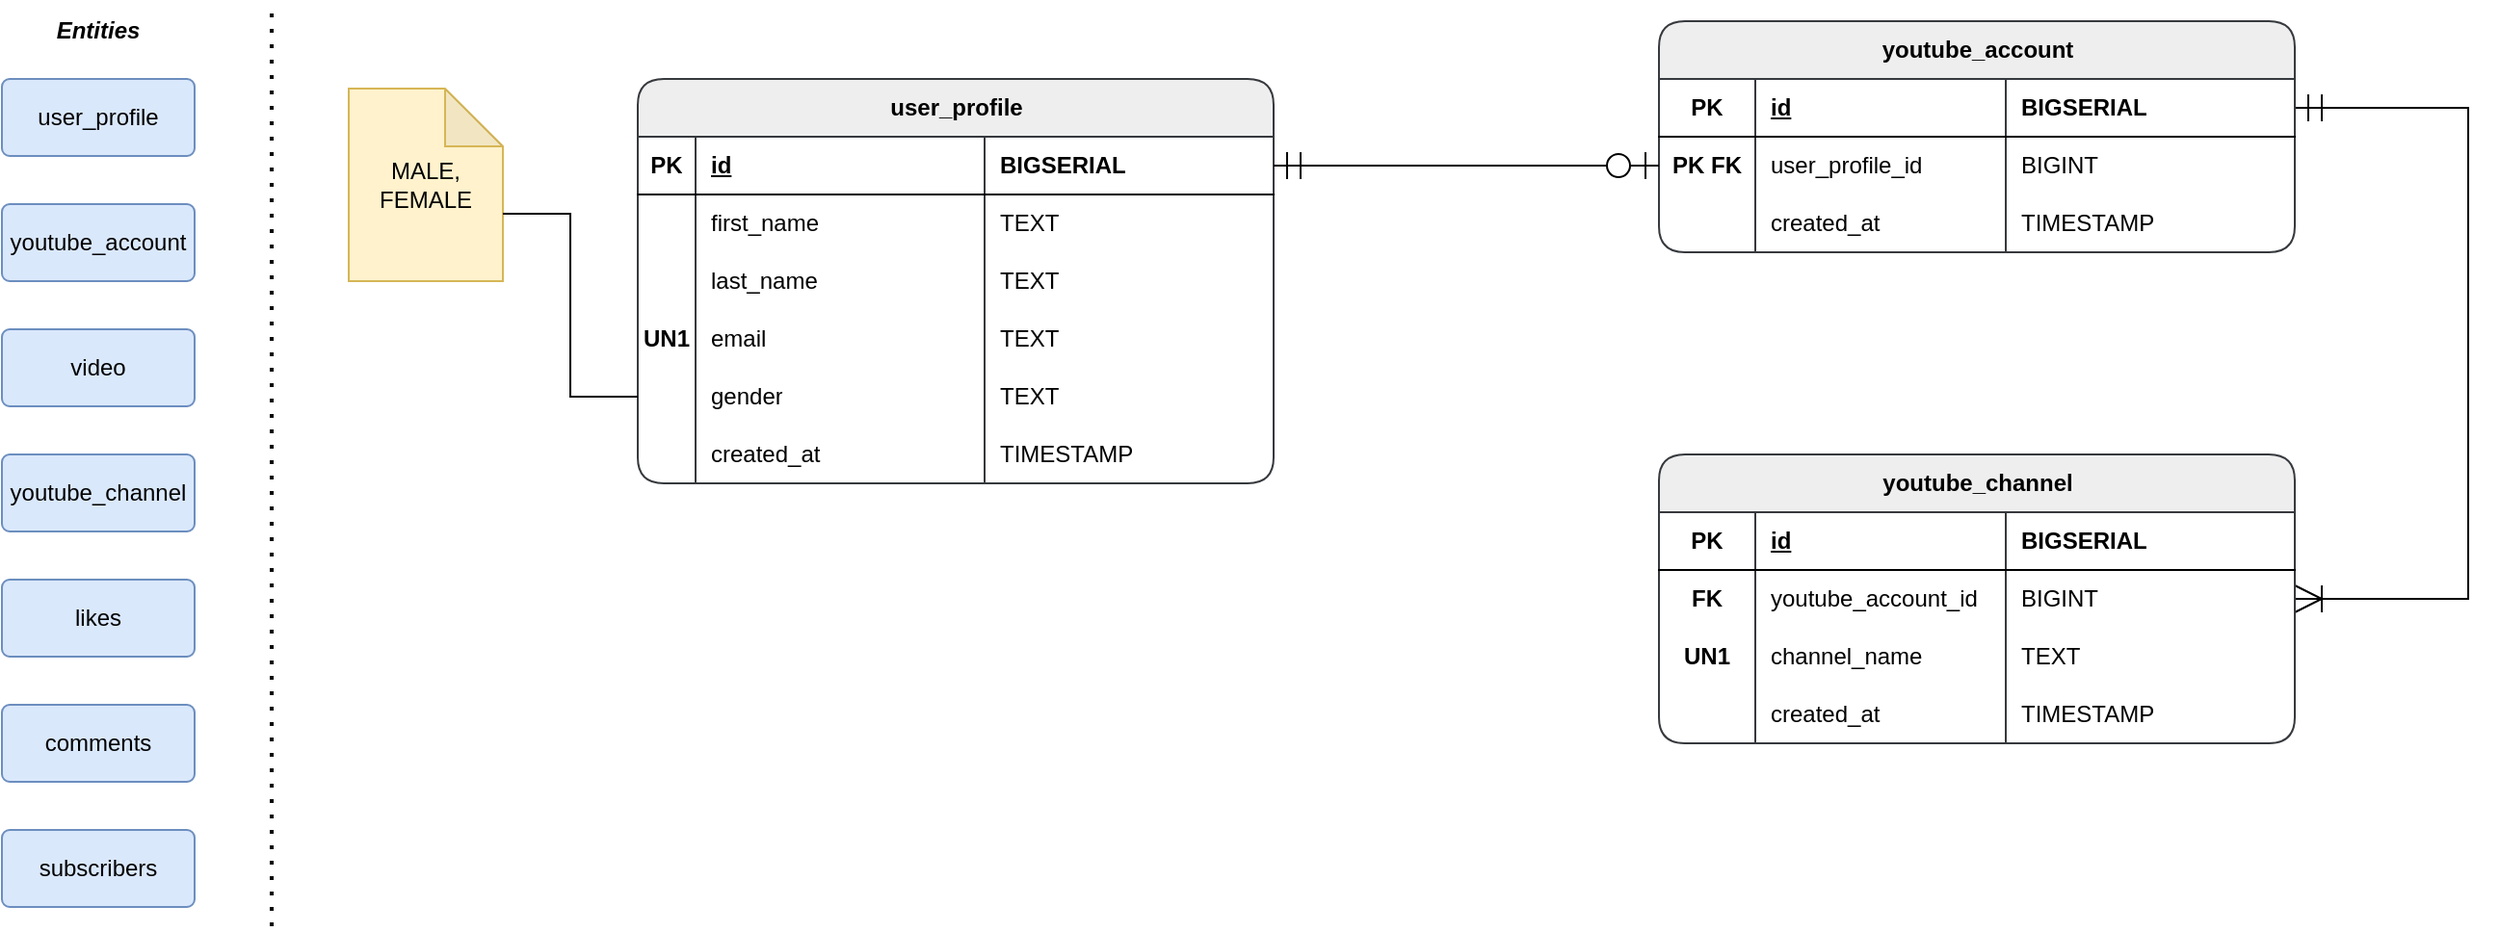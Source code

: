 <mxfile version="21.0.6" type="github">
  <diagram name="Page-1" id="ASHeZef-ueEMWbF17YNs">
    <mxGraphModel dx="1434" dy="788" grid="1" gridSize="10" guides="1" tooltips="1" connect="1" arrows="1" fold="1" page="1" pageScale="1" pageWidth="850" pageHeight="1100" math="0" shadow="0">
      <root>
        <mxCell id="0" />
        <mxCell id="1" parent="0" />
        <mxCell id="vtdP-ce8HyhgC2M-WGXJ-1" value="user_profile" style="rounded=1;arcSize=10;whiteSpace=wrap;html=1;align=center;fillColor=#dae8fc;strokeColor=#6c8ebf;" vertex="1" parent="1">
          <mxGeometry x="40" y="80" width="100" height="40" as="geometry" />
        </mxCell>
        <mxCell id="vtdP-ce8HyhgC2M-WGXJ-2" value="youtube_account" style="rounded=1;arcSize=10;whiteSpace=wrap;html=1;align=center;fillColor=#dae8fc;strokeColor=#6c8ebf;" vertex="1" parent="1">
          <mxGeometry x="40" y="145" width="100" height="40" as="geometry" />
        </mxCell>
        <mxCell id="vtdP-ce8HyhgC2M-WGXJ-3" value="video" style="rounded=1;arcSize=10;whiteSpace=wrap;html=1;align=center;fillColor=#dae8fc;strokeColor=#6c8ebf;" vertex="1" parent="1">
          <mxGeometry x="40" y="210" width="100" height="40" as="geometry" />
        </mxCell>
        <mxCell id="vtdP-ce8HyhgC2M-WGXJ-4" value="youtube_channel" style="rounded=1;arcSize=10;whiteSpace=wrap;html=1;align=center;fillColor=#dae8fc;strokeColor=#6c8ebf;" vertex="1" parent="1">
          <mxGeometry x="40" y="275" width="100" height="40" as="geometry" />
        </mxCell>
        <mxCell id="vtdP-ce8HyhgC2M-WGXJ-5" value="likes" style="rounded=1;arcSize=10;whiteSpace=wrap;html=1;align=center;fillColor=#dae8fc;strokeColor=#6c8ebf;" vertex="1" parent="1">
          <mxGeometry x="40" y="340" width="100" height="40" as="geometry" />
        </mxCell>
        <mxCell id="vtdP-ce8HyhgC2M-WGXJ-6" value="comments" style="rounded=1;arcSize=10;whiteSpace=wrap;html=1;align=center;fillColor=#dae8fc;strokeColor=#6c8ebf;" vertex="1" parent="1">
          <mxGeometry x="40" y="405" width="100" height="40" as="geometry" />
        </mxCell>
        <mxCell id="vtdP-ce8HyhgC2M-WGXJ-7" value="subscribers" style="rounded=1;arcSize=10;whiteSpace=wrap;html=1;align=center;fillColor=#dae8fc;strokeColor=#6c8ebf;" vertex="1" parent="1">
          <mxGeometry x="40" y="470" width="100" height="40" as="geometry" />
        </mxCell>
        <mxCell id="vtdP-ce8HyhgC2M-WGXJ-8" value="user_profile" style="shape=table;startSize=30;container=1;collapsible=1;childLayout=tableLayout;fixedRows=1;rowLines=0;fontStyle=1;align=center;resizeLast=1;html=1;rounded=1;fillColor=#eeeeee;strokeColor=#36393d;" vertex="1" parent="1">
          <mxGeometry x="370" y="80" width="330" height="210" as="geometry">
            <mxRectangle x="440" y="20" width="110" height="30" as="alternateBounds" />
          </mxGeometry>
        </mxCell>
        <mxCell id="vtdP-ce8HyhgC2M-WGXJ-9" value="" style="shape=tableRow;horizontal=0;startSize=0;swimlaneHead=0;swimlaneBody=0;fillColor=none;collapsible=0;dropTarget=0;points=[[0,0.5],[1,0.5]];portConstraint=eastwest;top=0;left=0;right=0;bottom=1;" vertex="1" parent="vtdP-ce8HyhgC2M-WGXJ-8">
          <mxGeometry y="30" width="330" height="30" as="geometry" />
        </mxCell>
        <mxCell id="vtdP-ce8HyhgC2M-WGXJ-10" value="PK" style="shape=partialRectangle;connectable=0;fillColor=none;top=0;left=0;bottom=0;right=0;fontStyle=1;overflow=hidden;whiteSpace=wrap;html=1;" vertex="1" parent="vtdP-ce8HyhgC2M-WGXJ-9">
          <mxGeometry width="30" height="30" as="geometry">
            <mxRectangle width="30" height="30" as="alternateBounds" />
          </mxGeometry>
        </mxCell>
        <mxCell id="vtdP-ce8HyhgC2M-WGXJ-11" value="id" style="shape=partialRectangle;connectable=0;fillColor=none;top=0;left=0;bottom=0;right=0;align=left;spacingLeft=6;fontStyle=5;overflow=hidden;whiteSpace=wrap;html=1;" vertex="1" parent="vtdP-ce8HyhgC2M-WGXJ-9">
          <mxGeometry x="30" width="150" height="30" as="geometry">
            <mxRectangle width="150" height="30" as="alternateBounds" />
          </mxGeometry>
        </mxCell>
        <mxCell id="vtdP-ce8HyhgC2M-WGXJ-27" value="BIGSERIAL" style="shape=partialRectangle;connectable=0;fillColor=none;top=0;left=0;bottom=0;right=0;align=left;spacingLeft=6;fontStyle=1;overflow=hidden;whiteSpace=wrap;html=1;strokeColor=inherit;" vertex="1" parent="vtdP-ce8HyhgC2M-WGXJ-9">
          <mxGeometry x="180" width="150" height="30" as="geometry">
            <mxRectangle width="150" height="30" as="alternateBounds" />
          </mxGeometry>
        </mxCell>
        <mxCell id="vtdP-ce8HyhgC2M-WGXJ-12" value="" style="shape=tableRow;horizontal=0;startSize=0;swimlaneHead=0;swimlaneBody=0;fillColor=none;collapsible=0;dropTarget=0;points=[[0,0.5],[1,0.5]];portConstraint=eastwest;top=0;left=0;right=0;bottom=0;" vertex="1" parent="vtdP-ce8HyhgC2M-WGXJ-8">
          <mxGeometry y="60" width="330" height="30" as="geometry" />
        </mxCell>
        <mxCell id="vtdP-ce8HyhgC2M-WGXJ-13" value="" style="shape=partialRectangle;connectable=0;fillColor=none;top=0;left=0;bottom=0;right=0;editable=1;overflow=hidden;whiteSpace=wrap;html=1;" vertex="1" parent="vtdP-ce8HyhgC2M-WGXJ-12">
          <mxGeometry width="30" height="30" as="geometry">
            <mxRectangle width="30" height="30" as="alternateBounds" />
          </mxGeometry>
        </mxCell>
        <mxCell id="vtdP-ce8HyhgC2M-WGXJ-14" value="first_name" style="shape=partialRectangle;connectable=0;fillColor=none;top=0;left=0;bottom=0;right=0;align=left;spacingLeft=6;overflow=hidden;whiteSpace=wrap;html=1;" vertex="1" parent="vtdP-ce8HyhgC2M-WGXJ-12">
          <mxGeometry x="30" width="150" height="30" as="geometry">
            <mxRectangle width="150" height="30" as="alternateBounds" />
          </mxGeometry>
        </mxCell>
        <mxCell id="vtdP-ce8HyhgC2M-WGXJ-28" value="TEXT" style="shape=partialRectangle;connectable=0;fillColor=none;top=0;left=0;bottom=0;right=0;align=left;spacingLeft=6;overflow=hidden;whiteSpace=wrap;html=1;" vertex="1" parent="vtdP-ce8HyhgC2M-WGXJ-12">
          <mxGeometry x="180" width="150" height="30" as="geometry">
            <mxRectangle width="150" height="30" as="alternateBounds" />
          </mxGeometry>
        </mxCell>
        <mxCell id="vtdP-ce8HyhgC2M-WGXJ-15" value="" style="shape=tableRow;horizontal=0;startSize=0;swimlaneHead=0;swimlaneBody=0;fillColor=none;collapsible=0;dropTarget=0;points=[[0,0.5],[1,0.5]];portConstraint=eastwest;top=0;left=0;right=0;bottom=0;" vertex="1" parent="vtdP-ce8HyhgC2M-WGXJ-8">
          <mxGeometry y="90" width="330" height="30" as="geometry" />
        </mxCell>
        <mxCell id="vtdP-ce8HyhgC2M-WGXJ-16" value="" style="shape=partialRectangle;connectable=0;fillColor=none;top=0;left=0;bottom=0;right=0;editable=1;overflow=hidden;whiteSpace=wrap;html=1;" vertex="1" parent="vtdP-ce8HyhgC2M-WGXJ-15">
          <mxGeometry width="30" height="30" as="geometry">
            <mxRectangle width="30" height="30" as="alternateBounds" />
          </mxGeometry>
        </mxCell>
        <mxCell id="vtdP-ce8HyhgC2M-WGXJ-17" value="last_name" style="shape=partialRectangle;connectable=0;fillColor=none;top=0;left=0;bottom=0;right=0;align=left;spacingLeft=6;overflow=hidden;whiteSpace=wrap;html=1;" vertex="1" parent="vtdP-ce8HyhgC2M-WGXJ-15">
          <mxGeometry x="30" width="150" height="30" as="geometry">
            <mxRectangle width="150" height="30" as="alternateBounds" />
          </mxGeometry>
        </mxCell>
        <mxCell id="vtdP-ce8HyhgC2M-WGXJ-29" value="TEXT" style="shape=partialRectangle;connectable=0;fillColor=none;top=0;left=0;bottom=0;right=0;align=left;spacingLeft=6;overflow=hidden;whiteSpace=wrap;html=1;" vertex="1" parent="vtdP-ce8HyhgC2M-WGXJ-15">
          <mxGeometry x="180" width="150" height="30" as="geometry">
            <mxRectangle width="150" height="30" as="alternateBounds" />
          </mxGeometry>
        </mxCell>
        <mxCell id="vtdP-ce8HyhgC2M-WGXJ-18" value="" style="shape=tableRow;horizontal=0;startSize=0;swimlaneHead=0;swimlaneBody=0;fillColor=none;collapsible=0;dropTarget=0;points=[[0,0.5],[1,0.5]];portConstraint=eastwest;top=0;left=0;right=0;bottom=0;" vertex="1" parent="vtdP-ce8HyhgC2M-WGXJ-8">
          <mxGeometry y="120" width="330" height="30" as="geometry" />
        </mxCell>
        <mxCell id="vtdP-ce8HyhgC2M-WGXJ-19" value="UN1" style="shape=partialRectangle;connectable=0;fillColor=none;top=0;left=0;bottom=0;right=0;editable=1;overflow=hidden;whiteSpace=wrap;html=1;fontStyle=1" vertex="1" parent="vtdP-ce8HyhgC2M-WGXJ-18">
          <mxGeometry width="30" height="30" as="geometry">
            <mxRectangle width="30" height="30" as="alternateBounds" />
          </mxGeometry>
        </mxCell>
        <mxCell id="vtdP-ce8HyhgC2M-WGXJ-20" value="email" style="shape=partialRectangle;connectable=0;fillColor=none;top=0;left=0;bottom=0;right=0;align=left;spacingLeft=6;overflow=hidden;whiteSpace=wrap;html=1;" vertex="1" parent="vtdP-ce8HyhgC2M-WGXJ-18">
          <mxGeometry x="30" width="150" height="30" as="geometry">
            <mxRectangle width="150" height="30" as="alternateBounds" />
          </mxGeometry>
        </mxCell>
        <mxCell id="vtdP-ce8HyhgC2M-WGXJ-30" value="TEXT" style="shape=partialRectangle;connectable=0;fillColor=none;top=0;left=0;bottom=0;right=0;align=left;spacingLeft=6;overflow=hidden;whiteSpace=wrap;html=1;" vertex="1" parent="vtdP-ce8HyhgC2M-WGXJ-18">
          <mxGeometry x="180" width="150" height="30" as="geometry">
            <mxRectangle width="150" height="30" as="alternateBounds" />
          </mxGeometry>
        </mxCell>
        <mxCell id="vtdP-ce8HyhgC2M-WGXJ-21" style="shape=tableRow;horizontal=0;startSize=0;swimlaneHead=0;swimlaneBody=0;fillColor=none;collapsible=0;dropTarget=0;points=[[0,0.5],[1,0.5]];portConstraint=eastwest;top=0;left=0;right=0;bottom=0;" vertex="1" parent="vtdP-ce8HyhgC2M-WGXJ-8">
          <mxGeometry y="150" width="330" height="30" as="geometry" />
        </mxCell>
        <mxCell id="vtdP-ce8HyhgC2M-WGXJ-22" style="shape=partialRectangle;connectable=0;fillColor=none;top=0;left=0;bottom=0;right=0;editable=1;overflow=hidden;whiteSpace=wrap;html=1;" vertex="1" parent="vtdP-ce8HyhgC2M-WGXJ-21">
          <mxGeometry width="30" height="30" as="geometry">
            <mxRectangle width="30" height="30" as="alternateBounds" />
          </mxGeometry>
        </mxCell>
        <mxCell id="vtdP-ce8HyhgC2M-WGXJ-23" value="gender" style="shape=partialRectangle;connectable=0;fillColor=none;top=0;left=0;bottom=0;right=0;align=left;spacingLeft=6;overflow=hidden;whiteSpace=wrap;html=1;" vertex="1" parent="vtdP-ce8HyhgC2M-WGXJ-21">
          <mxGeometry x="30" width="150" height="30" as="geometry">
            <mxRectangle width="150" height="30" as="alternateBounds" />
          </mxGeometry>
        </mxCell>
        <mxCell id="vtdP-ce8HyhgC2M-WGXJ-31" value="TEXT" style="shape=partialRectangle;connectable=0;fillColor=none;top=0;left=0;bottom=0;right=0;align=left;spacingLeft=6;overflow=hidden;whiteSpace=wrap;html=1;" vertex="1" parent="vtdP-ce8HyhgC2M-WGXJ-21">
          <mxGeometry x="180" width="150" height="30" as="geometry">
            <mxRectangle width="150" height="30" as="alternateBounds" />
          </mxGeometry>
        </mxCell>
        <mxCell id="vtdP-ce8HyhgC2M-WGXJ-24" style="shape=tableRow;horizontal=0;startSize=0;swimlaneHead=0;swimlaneBody=0;fillColor=none;collapsible=0;dropTarget=0;points=[[0,0.5],[1,0.5]];portConstraint=eastwest;top=0;left=0;right=0;bottom=0;" vertex="1" parent="vtdP-ce8HyhgC2M-WGXJ-8">
          <mxGeometry y="180" width="330" height="30" as="geometry" />
        </mxCell>
        <mxCell id="vtdP-ce8HyhgC2M-WGXJ-25" style="shape=partialRectangle;connectable=0;fillColor=none;top=0;left=0;bottom=0;right=0;editable=1;overflow=hidden;whiteSpace=wrap;html=1;" vertex="1" parent="vtdP-ce8HyhgC2M-WGXJ-24">
          <mxGeometry width="30" height="30" as="geometry">
            <mxRectangle width="30" height="30" as="alternateBounds" />
          </mxGeometry>
        </mxCell>
        <mxCell id="vtdP-ce8HyhgC2M-WGXJ-26" value="created_at" style="shape=partialRectangle;connectable=0;fillColor=none;top=0;left=0;bottom=0;right=0;align=left;spacingLeft=6;overflow=hidden;whiteSpace=wrap;html=1;" vertex="1" parent="vtdP-ce8HyhgC2M-WGXJ-24">
          <mxGeometry x="30" width="150" height="30" as="geometry">
            <mxRectangle width="150" height="30" as="alternateBounds" />
          </mxGeometry>
        </mxCell>
        <mxCell id="vtdP-ce8HyhgC2M-WGXJ-32" value="TIMESTAMP" style="shape=partialRectangle;connectable=0;fillColor=none;top=0;left=0;bottom=0;right=0;align=left;spacingLeft=6;overflow=hidden;whiteSpace=wrap;html=1;" vertex="1" parent="vtdP-ce8HyhgC2M-WGXJ-24">
          <mxGeometry x="180" width="150" height="30" as="geometry">
            <mxRectangle width="150" height="30" as="alternateBounds" />
          </mxGeometry>
        </mxCell>
        <mxCell id="vtdP-ce8HyhgC2M-WGXJ-33" value="MALE, FEMALE" style="shape=note;whiteSpace=wrap;html=1;backgroundOutline=1;darkOpacity=0.05;fillColor=#fff2cc;strokeColor=#d6b656;" vertex="1" parent="1">
          <mxGeometry x="220" y="85" width="80" height="100" as="geometry" />
        </mxCell>
        <mxCell id="vtdP-ce8HyhgC2M-WGXJ-34" style="edgeStyle=orthogonalEdgeStyle;rounded=0;orthogonalLoop=1;jettySize=auto;html=1;exitX=0;exitY=0.5;exitDx=0;exitDy=0;entryX=0;entryY=0;entryDx=80;entryDy=65;entryPerimeter=0;endArrow=none;endFill=0;" edge="1" parent="1" source="vtdP-ce8HyhgC2M-WGXJ-21" target="vtdP-ce8HyhgC2M-WGXJ-33">
          <mxGeometry relative="1" as="geometry" />
        </mxCell>
        <mxCell id="vtdP-ce8HyhgC2M-WGXJ-35" value="" style="endArrow=none;dashed=1;html=1;dashPattern=1 3;strokeWidth=2;rounded=0;" edge="1" parent="1">
          <mxGeometry width="50" height="50" relative="1" as="geometry">
            <mxPoint x="180" y="520" as="sourcePoint" />
            <mxPoint x="180" y="40" as="targetPoint" />
          </mxGeometry>
        </mxCell>
        <mxCell id="vtdP-ce8HyhgC2M-WGXJ-36" value="&lt;b&gt;&lt;i&gt;Entities&lt;/i&gt;&lt;/b&gt;" style="text;html=1;strokeColor=none;fillColor=none;align=center;verticalAlign=middle;whiteSpace=wrap;rounded=0;" vertex="1" parent="1">
          <mxGeometry x="60" y="40" width="60" height="30" as="geometry" />
        </mxCell>
        <mxCell id="vtdP-ce8HyhgC2M-WGXJ-80" style="edgeStyle=orthogonalEdgeStyle;rounded=0;orthogonalLoop=1;jettySize=auto;html=1;entryX=1;entryY=0.5;entryDx=0;entryDy=0;endArrow=ERoneToMany;endFill=0;exitX=1;exitY=0.5;exitDx=0;exitDy=0;endSize=12;startArrow=ERmandOne;startFill=0;startSize=12;" edge="1" parent="1" source="vtdP-ce8HyhgC2M-WGXJ-38" target="vtdP-ce8HyhgC2M-WGXJ-67">
          <mxGeometry relative="1" as="geometry">
            <mxPoint x="1045" y="260" as="targetPoint" />
            <Array as="points">
              <mxPoint x="1320" y="95" />
              <mxPoint x="1320" y="350" />
            </Array>
          </mxGeometry>
        </mxCell>
        <mxCell id="vtdP-ce8HyhgC2M-WGXJ-37" value="youtube_account" style="shape=table;startSize=30;container=1;collapsible=1;childLayout=tableLayout;fixedRows=1;rowLines=0;fontStyle=1;align=center;resizeLast=1;html=1;rounded=1;fillColor=#eeeeee;strokeColor=#36393d;" vertex="1" parent="1">
          <mxGeometry x="900" y="50" width="330" height="120" as="geometry">
            <mxRectangle x="440" y="20" width="110" height="30" as="alternateBounds" />
          </mxGeometry>
        </mxCell>
        <mxCell id="vtdP-ce8HyhgC2M-WGXJ-38" value="" style="shape=tableRow;horizontal=0;startSize=0;swimlaneHead=0;swimlaneBody=0;fillColor=none;collapsible=0;dropTarget=0;points=[[0,0.5],[1,0.5]];portConstraint=eastwest;top=0;left=0;right=0;bottom=1;" vertex="1" parent="vtdP-ce8HyhgC2M-WGXJ-37">
          <mxGeometry y="30" width="330" height="30" as="geometry" />
        </mxCell>
        <mxCell id="vtdP-ce8HyhgC2M-WGXJ-39" value="PK" style="shape=partialRectangle;connectable=0;fillColor=none;top=0;left=0;bottom=0;right=0;fontStyle=1;overflow=hidden;whiteSpace=wrap;html=1;" vertex="1" parent="vtdP-ce8HyhgC2M-WGXJ-38">
          <mxGeometry width="50" height="30" as="geometry">
            <mxRectangle width="50" height="30" as="alternateBounds" />
          </mxGeometry>
        </mxCell>
        <mxCell id="vtdP-ce8HyhgC2M-WGXJ-40" value="id" style="shape=partialRectangle;connectable=0;fillColor=none;top=0;left=0;bottom=0;right=0;align=left;spacingLeft=6;fontStyle=5;overflow=hidden;whiteSpace=wrap;html=1;" vertex="1" parent="vtdP-ce8HyhgC2M-WGXJ-38">
          <mxGeometry x="50" width="130" height="30" as="geometry">
            <mxRectangle width="130" height="30" as="alternateBounds" />
          </mxGeometry>
        </mxCell>
        <mxCell id="vtdP-ce8HyhgC2M-WGXJ-41" value="BIGSERIAL" style="shape=partialRectangle;connectable=0;fillColor=none;top=0;left=0;bottom=0;right=0;align=left;spacingLeft=6;fontStyle=1;overflow=hidden;whiteSpace=wrap;html=1;strokeColor=inherit;" vertex="1" parent="vtdP-ce8HyhgC2M-WGXJ-38">
          <mxGeometry x="180" width="150" height="30" as="geometry">
            <mxRectangle width="150" height="30" as="alternateBounds" />
          </mxGeometry>
        </mxCell>
        <mxCell id="vtdP-ce8HyhgC2M-WGXJ-42" value="" style="shape=tableRow;horizontal=0;startSize=0;swimlaneHead=0;swimlaneBody=0;fillColor=none;collapsible=0;dropTarget=0;points=[[0,0.5],[1,0.5]];portConstraint=eastwest;top=0;left=0;right=0;bottom=0;" vertex="1" parent="vtdP-ce8HyhgC2M-WGXJ-37">
          <mxGeometry y="60" width="330" height="30" as="geometry" />
        </mxCell>
        <mxCell id="vtdP-ce8HyhgC2M-WGXJ-43" value="&lt;b&gt;PK FK&lt;/b&gt;" style="shape=partialRectangle;connectable=0;fillColor=none;top=0;left=0;bottom=0;right=0;editable=1;overflow=hidden;whiteSpace=wrap;html=1;" vertex="1" parent="vtdP-ce8HyhgC2M-WGXJ-42">
          <mxGeometry width="50" height="30" as="geometry">
            <mxRectangle width="50" height="30" as="alternateBounds" />
          </mxGeometry>
        </mxCell>
        <mxCell id="vtdP-ce8HyhgC2M-WGXJ-44" value="user_profile_id" style="shape=partialRectangle;connectable=0;fillColor=none;top=0;left=0;bottom=0;right=0;align=left;spacingLeft=6;overflow=hidden;whiteSpace=wrap;html=1;" vertex="1" parent="vtdP-ce8HyhgC2M-WGXJ-42">
          <mxGeometry x="50" width="130" height="30" as="geometry">
            <mxRectangle width="130" height="30" as="alternateBounds" />
          </mxGeometry>
        </mxCell>
        <mxCell id="vtdP-ce8HyhgC2M-WGXJ-45" value="BIGINT" style="shape=partialRectangle;connectable=0;fillColor=none;top=0;left=0;bottom=0;right=0;align=left;spacingLeft=6;overflow=hidden;whiteSpace=wrap;html=1;" vertex="1" parent="vtdP-ce8HyhgC2M-WGXJ-42">
          <mxGeometry x="180" width="150" height="30" as="geometry">
            <mxRectangle width="150" height="30" as="alternateBounds" />
          </mxGeometry>
        </mxCell>
        <mxCell id="vtdP-ce8HyhgC2M-WGXJ-46" value="" style="shape=tableRow;horizontal=0;startSize=0;swimlaneHead=0;swimlaneBody=0;fillColor=none;collapsible=0;dropTarget=0;points=[[0,0.5],[1,0.5]];portConstraint=eastwest;top=0;left=0;right=0;bottom=0;" vertex="1" parent="vtdP-ce8HyhgC2M-WGXJ-37">
          <mxGeometry y="90" width="330" height="30" as="geometry" />
        </mxCell>
        <mxCell id="vtdP-ce8HyhgC2M-WGXJ-47" value="" style="shape=partialRectangle;connectable=0;fillColor=none;top=0;left=0;bottom=0;right=0;editable=1;overflow=hidden;whiteSpace=wrap;html=1;" vertex="1" parent="vtdP-ce8HyhgC2M-WGXJ-46">
          <mxGeometry width="50" height="30" as="geometry">
            <mxRectangle width="50" height="30" as="alternateBounds" />
          </mxGeometry>
        </mxCell>
        <mxCell id="vtdP-ce8HyhgC2M-WGXJ-48" value="created_at" style="shape=partialRectangle;connectable=0;fillColor=none;top=0;left=0;bottom=0;right=0;align=left;spacingLeft=6;overflow=hidden;whiteSpace=wrap;html=1;" vertex="1" parent="vtdP-ce8HyhgC2M-WGXJ-46">
          <mxGeometry x="50" width="130" height="30" as="geometry">
            <mxRectangle width="130" height="30" as="alternateBounds" />
          </mxGeometry>
        </mxCell>
        <mxCell id="vtdP-ce8HyhgC2M-WGXJ-49" value="TIMESTAMP" style="shape=partialRectangle;connectable=0;fillColor=none;top=0;left=0;bottom=0;right=0;align=left;spacingLeft=6;overflow=hidden;whiteSpace=wrap;html=1;" vertex="1" parent="vtdP-ce8HyhgC2M-WGXJ-46">
          <mxGeometry x="180" width="150" height="30" as="geometry">
            <mxRectangle width="150" height="30" as="alternateBounds" />
          </mxGeometry>
        </mxCell>
        <mxCell id="vtdP-ce8HyhgC2M-WGXJ-62" value="youtube_channel" style="shape=table;startSize=30;container=1;collapsible=1;childLayout=tableLayout;fixedRows=1;rowLines=0;fontStyle=1;align=center;resizeLast=1;html=1;rounded=1;fillColor=#eeeeee;strokeColor=#36393d;" vertex="1" parent="1">
          <mxGeometry x="900" y="275" width="330" height="150" as="geometry">
            <mxRectangle x="440" y="20" width="110" height="30" as="alternateBounds" />
          </mxGeometry>
        </mxCell>
        <mxCell id="vtdP-ce8HyhgC2M-WGXJ-63" value="" style="shape=tableRow;horizontal=0;startSize=0;swimlaneHead=0;swimlaneBody=0;fillColor=none;collapsible=0;dropTarget=0;points=[[0,0.5],[1,0.5]];portConstraint=eastwest;top=0;left=0;right=0;bottom=1;" vertex="1" parent="vtdP-ce8HyhgC2M-WGXJ-62">
          <mxGeometry y="30" width="330" height="30" as="geometry" />
        </mxCell>
        <mxCell id="vtdP-ce8HyhgC2M-WGXJ-64" value="PK" style="shape=partialRectangle;connectable=0;fillColor=none;top=0;left=0;bottom=0;right=0;fontStyle=1;overflow=hidden;whiteSpace=wrap;html=1;" vertex="1" parent="vtdP-ce8HyhgC2M-WGXJ-63">
          <mxGeometry width="50" height="30" as="geometry">
            <mxRectangle width="50" height="30" as="alternateBounds" />
          </mxGeometry>
        </mxCell>
        <mxCell id="vtdP-ce8HyhgC2M-WGXJ-65" value="id" style="shape=partialRectangle;connectable=0;fillColor=none;top=0;left=0;bottom=0;right=0;align=left;spacingLeft=6;fontStyle=5;overflow=hidden;whiteSpace=wrap;html=1;" vertex="1" parent="vtdP-ce8HyhgC2M-WGXJ-63">
          <mxGeometry x="50" width="130" height="30" as="geometry">
            <mxRectangle width="130" height="30" as="alternateBounds" />
          </mxGeometry>
        </mxCell>
        <mxCell id="vtdP-ce8HyhgC2M-WGXJ-66" value="BIGSERIAL" style="shape=partialRectangle;connectable=0;fillColor=none;top=0;left=0;bottom=0;right=0;align=left;spacingLeft=6;fontStyle=1;overflow=hidden;whiteSpace=wrap;html=1;strokeColor=inherit;" vertex="1" parent="vtdP-ce8HyhgC2M-WGXJ-63">
          <mxGeometry x="180" width="150" height="30" as="geometry">
            <mxRectangle width="150" height="30" as="alternateBounds" />
          </mxGeometry>
        </mxCell>
        <mxCell id="vtdP-ce8HyhgC2M-WGXJ-67" value="" style="shape=tableRow;horizontal=0;startSize=0;swimlaneHead=0;swimlaneBody=0;fillColor=none;collapsible=0;dropTarget=0;points=[[0,0.5],[1,0.5]];portConstraint=eastwest;top=0;left=0;right=0;bottom=0;" vertex="1" parent="vtdP-ce8HyhgC2M-WGXJ-62">
          <mxGeometry y="60" width="330" height="30" as="geometry" />
        </mxCell>
        <mxCell id="vtdP-ce8HyhgC2M-WGXJ-68" value="&lt;b&gt;FK&lt;/b&gt;" style="shape=partialRectangle;connectable=0;fillColor=none;top=0;left=0;bottom=0;right=0;editable=1;overflow=hidden;whiteSpace=wrap;html=1;" vertex="1" parent="vtdP-ce8HyhgC2M-WGXJ-67">
          <mxGeometry width="50" height="30" as="geometry">
            <mxRectangle width="50" height="30" as="alternateBounds" />
          </mxGeometry>
        </mxCell>
        <mxCell id="vtdP-ce8HyhgC2M-WGXJ-69" value="youtube_account_id" style="shape=partialRectangle;connectable=0;fillColor=none;top=0;left=0;bottom=0;right=0;align=left;spacingLeft=6;overflow=hidden;whiteSpace=wrap;html=1;" vertex="1" parent="vtdP-ce8HyhgC2M-WGXJ-67">
          <mxGeometry x="50" width="130" height="30" as="geometry">
            <mxRectangle width="130" height="30" as="alternateBounds" />
          </mxGeometry>
        </mxCell>
        <mxCell id="vtdP-ce8HyhgC2M-WGXJ-70" value="BIGINT" style="shape=partialRectangle;connectable=0;fillColor=none;top=0;left=0;bottom=0;right=0;align=left;spacingLeft=6;overflow=hidden;whiteSpace=wrap;html=1;" vertex="1" parent="vtdP-ce8HyhgC2M-WGXJ-67">
          <mxGeometry x="180" width="150" height="30" as="geometry">
            <mxRectangle width="150" height="30" as="alternateBounds" />
          </mxGeometry>
        </mxCell>
        <mxCell id="vtdP-ce8HyhgC2M-WGXJ-71" value="" style="shape=tableRow;horizontal=0;startSize=0;swimlaneHead=0;swimlaneBody=0;fillColor=none;collapsible=0;dropTarget=0;points=[[0,0.5],[1,0.5]];portConstraint=eastwest;top=0;left=0;right=0;bottom=0;" vertex="1" parent="vtdP-ce8HyhgC2M-WGXJ-62">
          <mxGeometry y="90" width="330" height="30" as="geometry" />
        </mxCell>
        <mxCell id="vtdP-ce8HyhgC2M-WGXJ-72" value="&lt;b&gt;UN1&lt;/b&gt;" style="shape=partialRectangle;connectable=0;fillColor=none;top=0;left=0;bottom=0;right=0;editable=1;overflow=hidden;whiteSpace=wrap;html=1;" vertex="1" parent="vtdP-ce8HyhgC2M-WGXJ-71">
          <mxGeometry width="50" height="30" as="geometry">
            <mxRectangle width="50" height="30" as="alternateBounds" />
          </mxGeometry>
        </mxCell>
        <mxCell id="vtdP-ce8HyhgC2M-WGXJ-73" value="channel_name" style="shape=partialRectangle;connectable=0;fillColor=none;top=0;left=0;bottom=0;right=0;align=left;spacingLeft=6;overflow=hidden;whiteSpace=wrap;html=1;" vertex="1" parent="vtdP-ce8HyhgC2M-WGXJ-71">
          <mxGeometry x="50" width="130" height="30" as="geometry">
            <mxRectangle width="130" height="30" as="alternateBounds" />
          </mxGeometry>
        </mxCell>
        <mxCell id="vtdP-ce8HyhgC2M-WGXJ-74" value="TEXT" style="shape=partialRectangle;connectable=0;fillColor=none;top=0;left=0;bottom=0;right=0;align=left;spacingLeft=6;overflow=hidden;whiteSpace=wrap;html=1;" vertex="1" parent="vtdP-ce8HyhgC2M-WGXJ-71">
          <mxGeometry x="180" width="150" height="30" as="geometry">
            <mxRectangle width="150" height="30" as="alternateBounds" />
          </mxGeometry>
        </mxCell>
        <mxCell id="vtdP-ce8HyhgC2M-WGXJ-75" style="shape=tableRow;horizontal=0;startSize=0;swimlaneHead=0;swimlaneBody=0;fillColor=none;collapsible=0;dropTarget=0;points=[[0,0.5],[1,0.5]];portConstraint=eastwest;top=0;left=0;right=0;bottom=0;" vertex="1" parent="vtdP-ce8HyhgC2M-WGXJ-62">
          <mxGeometry y="120" width="330" height="30" as="geometry" />
        </mxCell>
        <mxCell id="vtdP-ce8HyhgC2M-WGXJ-76" style="shape=partialRectangle;connectable=0;fillColor=none;top=0;left=0;bottom=0;right=0;editable=1;overflow=hidden;whiteSpace=wrap;html=1;" vertex="1" parent="vtdP-ce8HyhgC2M-WGXJ-75">
          <mxGeometry width="50" height="30" as="geometry">
            <mxRectangle width="50" height="30" as="alternateBounds" />
          </mxGeometry>
        </mxCell>
        <mxCell id="vtdP-ce8HyhgC2M-WGXJ-77" value="created_at&lt;span style=&quot;white-space: pre;&quot;&gt;	&lt;/span&gt;" style="shape=partialRectangle;connectable=0;fillColor=none;top=0;left=0;bottom=0;right=0;align=left;spacingLeft=6;overflow=hidden;whiteSpace=wrap;html=1;" vertex="1" parent="vtdP-ce8HyhgC2M-WGXJ-75">
          <mxGeometry x="50" width="130" height="30" as="geometry">
            <mxRectangle width="130" height="30" as="alternateBounds" />
          </mxGeometry>
        </mxCell>
        <mxCell id="vtdP-ce8HyhgC2M-WGXJ-78" value="TIMESTAMP" style="shape=partialRectangle;connectable=0;fillColor=none;top=0;left=0;bottom=0;right=0;align=left;spacingLeft=6;overflow=hidden;whiteSpace=wrap;html=1;" vertex="1" parent="vtdP-ce8HyhgC2M-WGXJ-75">
          <mxGeometry x="180" width="150" height="30" as="geometry">
            <mxRectangle width="150" height="30" as="alternateBounds" />
          </mxGeometry>
        </mxCell>
        <mxCell id="vtdP-ce8HyhgC2M-WGXJ-79" style="edgeStyle=orthogonalEdgeStyle;rounded=0;orthogonalLoop=1;jettySize=auto;html=1;endArrow=ERzeroToOne;endFill=0;entryX=0;entryY=0.5;entryDx=0;entryDy=0;exitX=1;exitY=0.5;exitDx=0;exitDy=0;endSize=12;startArrow=ERmandOne;startFill=0;startSize=12;" edge="1" parent="1" source="vtdP-ce8HyhgC2M-WGXJ-9" target="vtdP-ce8HyhgC2M-WGXJ-42">
          <mxGeometry relative="1" as="geometry">
            <mxPoint x="880" y="125" as="targetPoint" />
          </mxGeometry>
        </mxCell>
      </root>
    </mxGraphModel>
  </diagram>
</mxfile>
